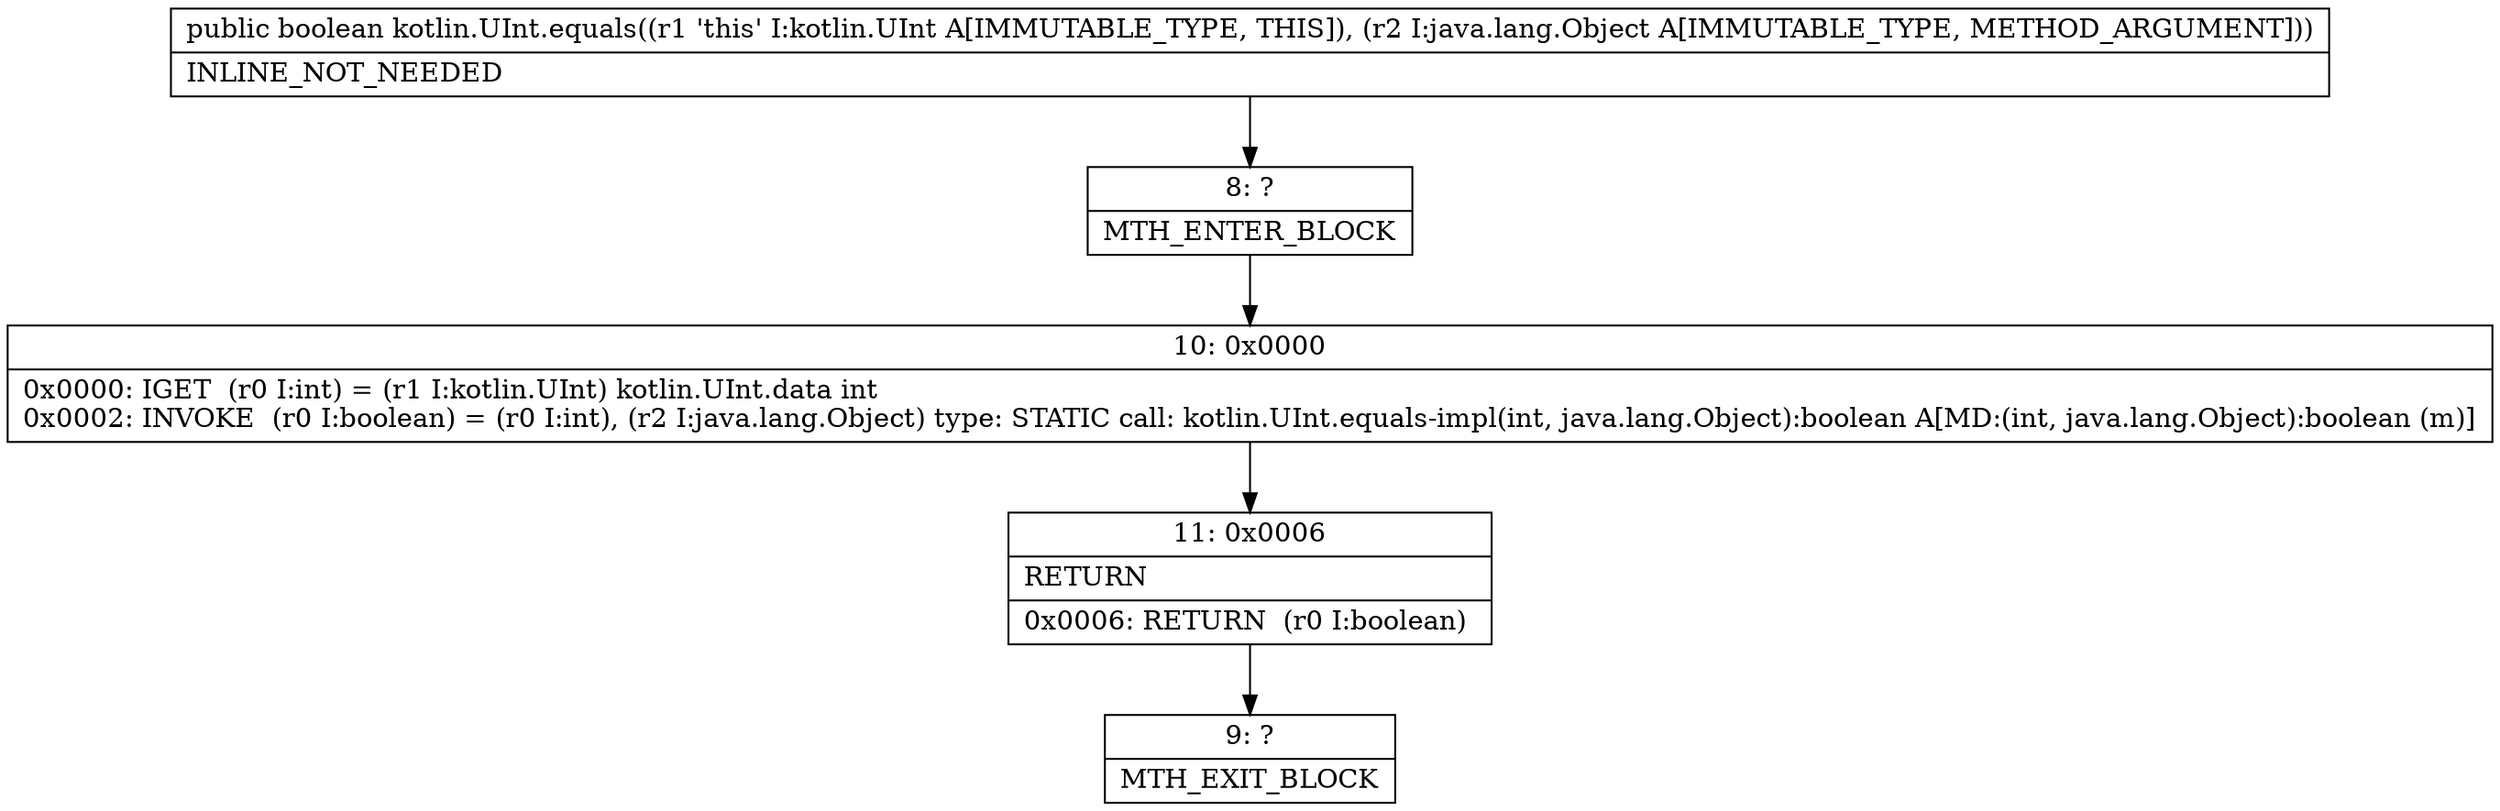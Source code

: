 digraph "CFG forkotlin.UInt.equals(Ljava\/lang\/Object;)Z" {
Node_8 [shape=record,label="{8\:\ ?|MTH_ENTER_BLOCK\l}"];
Node_10 [shape=record,label="{10\:\ 0x0000|0x0000: IGET  (r0 I:int) = (r1 I:kotlin.UInt) kotlin.UInt.data int \l0x0002: INVOKE  (r0 I:boolean) = (r0 I:int), (r2 I:java.lang.Object) type: STATIC call: kotlin.UInt.equals\-impl(int, java.lang.Object):boolean A[MD:(int, java.lang.Object):boolean (m)]\l}"];
Node_11 [shape=record,label="{11\:\ 0x0006|RETURN\l|0x0006: RETURN  (r0 I:boolean) \l}"];
Node_9 [shape=record,label="{9\:\ ?|MTH_EXIT_BLOCK\l}"];
MethodNode[shape=record,label="{public boolean kotlin.UInt.equals((r1 'this' I:kotlin.UInt A[IMMUTABLE_TYPE, THIS]), (r2 I:java.lang.Object A[IMMUTABLE_TYPE, METHOD_ARGUMENT]))  | INLINE_NOT_NEEDED\l}"];
MethodNode -> Node_8;Node_8 -> Node_10;
Node_10 -> Node_11;
Node_11 -> Node_9;
}

